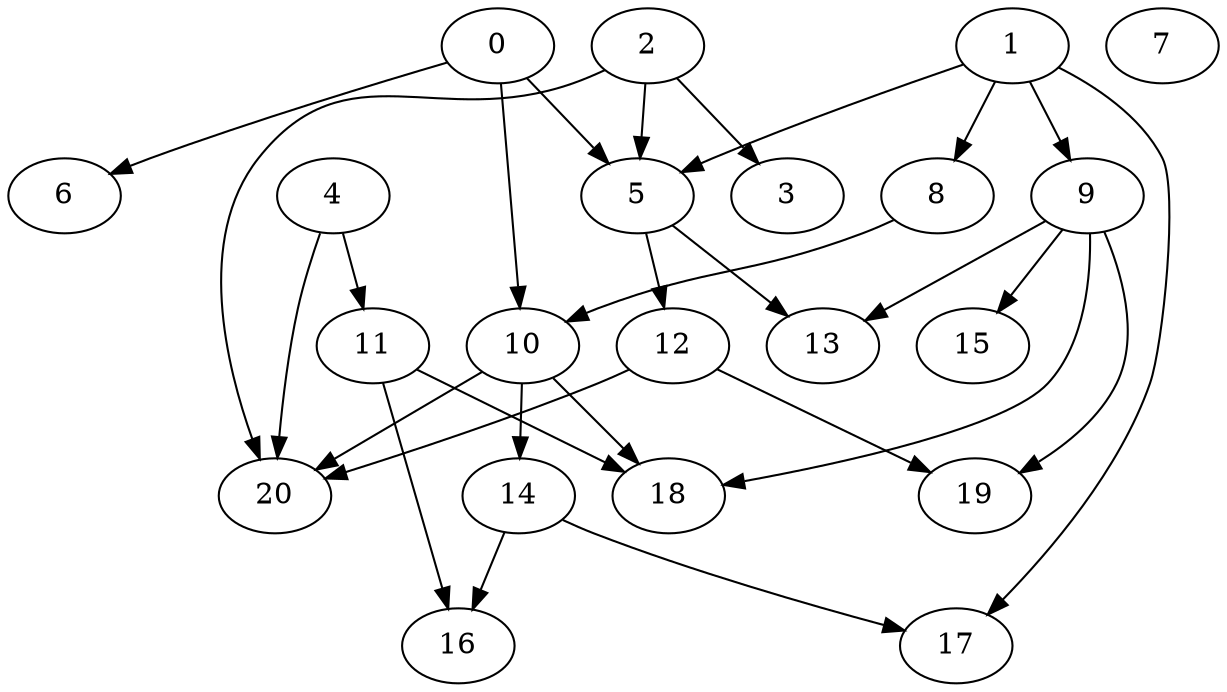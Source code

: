 digraph "Random_Nodes_21_Density_1.33_CCR_10.01_WeightType_Random_Homogeneous-2" {
1 [Weight=8];
0 [Weight=8];
8 [Weight=2];
2 [Weight=5];
4 [Weight=10];
10 [Weight=7];
5 [Weight=5];
11 [Weight=4];
9 [Weight=4];
12 [Weight=4];
14 [Weight=8];
20 [Weight=10];
13 [Weight=9];
19 [Weight=9];
7 [Weight=8];
18 [Weight=8];
3 [Weight=6];
6 [Weight=5];
16 [Weight=5];
17 [Weight=4];
15 [Weight=2];
5 -> 12 [Weight=35];
1 -> 17 [Weight=62];
0 -> 5 [Weight=69];
9 -> 18 [Weight=35];
9 -> 15 [Weight=49];
10 -> 14 [Weight=55];
0 -> 10 [Weight=14];
10 -> 18 [Weight=28];
1 -> 8 [Weight=55];
0 -> 6 [Weight=55];
12 -> 19 [Weight=62];
1 -> 9 [Weight=62];
11 -> 18 [Weight=69];
11 -> 16 [Weight=28];
9 -> 19 [Weight=55];
10 -> 20 [Weight=42];
2 -> 20 [Weight=55];
2 -> 3 [Weight=42];
14 -> 17 [Weight=49];
5 -> 13 [Weight=35];
1 -> 5 [Weight=69];
4 -> 20 [Weight=42];
8 -> 10 [Weight=49];
9 -> 13 [Weight=62];
4 -> 11 [Weight=42];
14 -> 16 [Weight=28];
12 -> 20 [Weight=14];
2 -> 5 [Weight=49];
}
